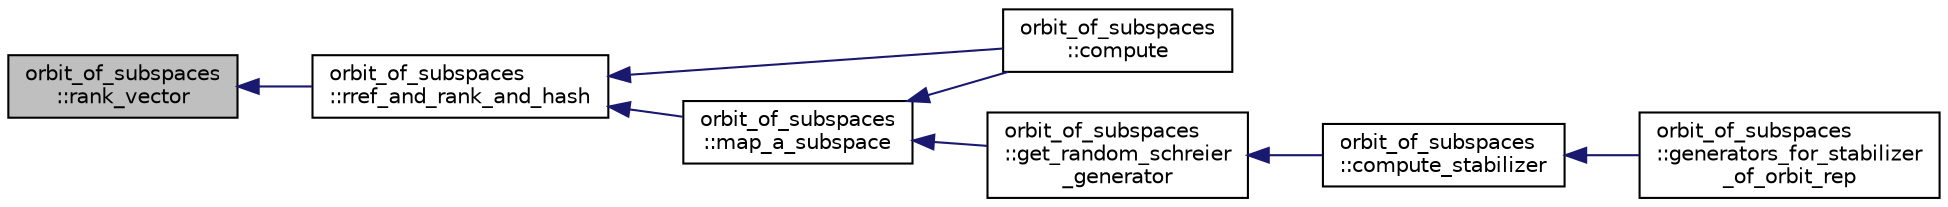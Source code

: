 digraph "orbit_of_subspaces::rank_vector"
{
  edge [fontname="Helvetica",fontsize="10",labelfontname="Helvetica",labelfontsize="10"];
  node [fontname="Helvetica",fontsize="10",shape=record];
  rankdir="LR";
  Node220 [label="orbit_of_subspaces\l::rank_vector",height=0.2,width=0.4,color="black", fillcolor="grey75", style="filled", fontcolor="black"];
  Node220 -> Node221 [dir="back",color="midnightblue",fontsize="10",style="solid",fontname="Helvetica"];
  Node221 [label="orbit_of_subspaces\l::rref_and_rank_and_hash",height=0.2,width=0.4,color="black", fillcolor="white", style="filled",URL="$d5/d64/classorbit__of__subspaces.html#a26de37849f6d21e531a9541245d766c1"];
  Node221 -> Node222 [dir="back",color="midnightblue",fontsize="10",style="solid",fontname="Helvetica"];
  Node222 [label="orbit_of_subspaces\l::map_a_subspace",height=0.2,width=0.4,color="black", fillcolor="white", style="filled",URL="$d5/d64/classorbit__of__subspaces.html#a2aa8610550666ef263bf0a0e21e37eba"];
  Node222 -> Node223 [dir="back",color="midnightblue",fontsize="10",style="solid",fontname="Helvetica"];
  Node223 [label="orbit_of_subspaces\l::compute",height=0.2,width=0.4,color="black", fillcolor="white", style="filled",URL="$d5/d64/classorbit__of__subspaces.html#a4db831667990a71f13394c7c4d83b6e6"];
  Node222 -> Node224 [dir="back",color="midnightblue",fontsize="10",style="solid",fontname="Helvetica"];
  Node224 [label="orbit_of_subspaces\l::get_random_schreier\l_generator",height=0.2,width=0.4,color="black", fillcolor="white", style="filled",URL="$d5/d64/classorbit__of__subspaces.html#a3515f558abf49f6d5433709a9f83fd9f"];
  Node224 -> Node225 [dir="back",color="midnightblue",fontsize="10",style="solid",fontname="Helvetica"];
  Node225 [label="orbit_of_subspaces\l::compute_stabilizer",height=0.2,width=0.4,color="black", fillcolor="white", style="filled",URL="$d5/d64/classorbit__of__subspaces.html#a417479ac6c67e0a70ccd873212f504a9"];
  Node225 -> Node226 [dir="back",color="midnightblue",fontsize="10",style="solid",fontname="Helvetica"];
  Node226 [label="orbit_of_subspaces\l::generators_for_stabilizer\l_of_orbit_rep",height=0.2,width=0.4,color="black", fillcolor="white", style="filled",URL="$d5/d64/classorbit__of__subspaces.html#a79caaec8e5a402678982e3eb29ca7053"];
  Node221 -> Node223 [dir="back",color="midnightblue",fontsize="10",style="solid",fontname="Helvetica"];
}
